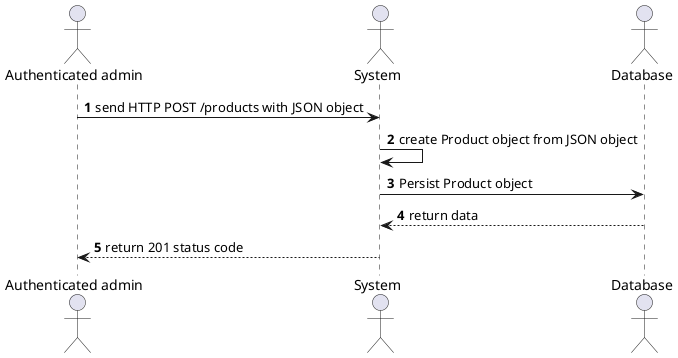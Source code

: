 @startuml
'https://plantuml.com/sequence-diagram

autonumber

actor "Authenticated admin" as admin
actor System                as system
actor Database              as db

admin  -> system  : send HTTP POST /products with JSON object
system -> system  : create Product object from JSON object
system -> db      : Persist Product object
system <-- db     : return data
admin  <-- system : return 201 status code

@enduml